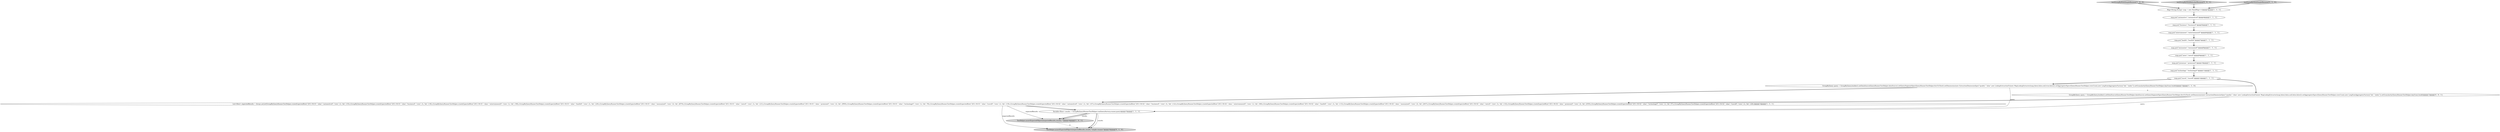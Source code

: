 digraph {
12 [style = filled, label = "TestHelper.assertExpectedObjects(expectedResults,results,\"\")@@@16@@@['1', '0', '1']", fillcolor = lightgray, shape = ellipse image = "AAA0AAABBB1BBB"];
3 [style = filled, label = "testGroupByWithSimpleRename['1', '0', '0']", fillcolor = lightgray, shape = diamond image = "AAA0AAABBB1BBB"];
6 [style = filled, label = "map.put(\"automotive\",\"automotive0\")@@@4@@@['1', '1', '1']", fillcolor = white, shape = ellipse image = "AAA0AAABBB1BBB"];
7 [style = filled, label = "GroupByQuery query = GroupByQuery.builder().setDataSource(QueryRunnerTestHelper.dataSource).setQuerySegmentSpec(QueryRunnerTestHelper.firstToThird).setDimensions(new ExtractionDimensionSpec(\"quality\",\"alias\",new LookupExtractionFn(new MapLookupExtractor(map,false),false,null,true,false))).setAggregatorSpecs(QueryRunnerTestHelper.rowsCount,new LongSumAggregatorFactory(\"idx\",\"index\")).setGranularity(QueryRunnerTestHelper.dayGran).build()@@@13@@@['1', '1', '0']", fillcolor = white, shape = ellipse image = "AAA0AAABBB1BBB"];
10 [style = filled, label = "map.put(\"technology\",\"technology0\")@@@11@@@['1', '1', '1']", fillcolor = white, shape = ellipse image = "AAA0AAABBB1BBB"];
16 [style = filled, label = "TestHelper.assertExpectedObjects(expectedResults,results,\"simple-rename\")@@@16@@@['0', '1', '0']", fillcolor = lightgray, shape = ellipse image = "AAA1AAABBB2BBB"];
9 [style = filled, label = "map.put(\"mezzanine\",\"mezzanine0\")@@@8@@@['1', '1', '1']", fillcolor = white, shape = ellipse image = "AAA0AAABBB1BBB"];
2 [style = filled, label = "List<Row> expectedResults = Arrays.asList(GroupByQueryRunnerTestHelper.createExpectedRow(\"2011-04-01\",\"alias\",\"automotive0\",\"rows\",1L,\"idx\",135L),GroupByQueryRunnerTestHelper.createExpectedRow(\"2011-04-01\",\"alias\",\"business0\",\"rows\",1L,\"idx\",118L),GroupByQueryRunnerTestHelper.createExpectedRow(\"2011-04-01\",\"alias\",\"entertainment0\",\"rows\",1L,\"idx\",158L),GroupByQueryRunnerTestHelper.createExpectedRow(\"2011-04-01\",\"alias\",\"health0\",\"rows\",1L,\"idx\",120L),GroupByQueryRunnerTestHelper.createExpectedRow(\"2011-04-01\",\"alias\",\"mezzanine0\",\"rows\",3L,\"idx\",2870L),GroupByQueryRunnerTestHelper.createExpectedRow(\"2011-04-01\",\"alias\",\"news0\",\"rows\",1L,\"idx\",121L),GroupByQueryRunnerTestHelper.createExpectedRow(\"2011-04-01\",\"alias\",\"premium0\",\"rows\",3L,\"idx\",2900L),GroupByQueryRunnerTestHelper.createExpectedRow(\"2011-04-01\",\"alias\",\"technology0\",\"rows\",1L,\"idx\",78L),GroupByQueryRunnerTestHelper.createExpectedRow(\"2011-04-01\",\"alias\",\"travel0\",\"rows\",1L,\"idx\",119L),GroupByQueryRunnerTestHelper.createExpectedRow(\"2011-04-02\",\"alias\",\"automotive0\",\"rows\",1L,\"idx\",147L),GroupByQueryRunnerTestHelper.createExpectedRow(\"2011-04-02\",\"alias\",\"business0\",\"rows\",1L,\"idx\",112L),GroupByQueryRunnerTestHelper.createExpectedRow(\"2011-04-02\",\"alias\",\"entertainment0\",\"rows\",1L,\"idx\",166L),GroupByQueryRunnerTestHelper.createExpectedRow(\"2011-04-02\",\"alias\",\"health0\",\"rows\",1L,\"idx\",113L),GroupByQueryRunnerTestHelper.createExpectedRow(\"2011-04-02\",\"alias\",\"mezzanine0\",\"rows\",3L,\"idx\",2447L),GroupByQueryRunnerTestHelper.createExpectedRow(\"2011-04-02\",\"alias\",\"news0\",\"rows\",1L,\"idx\",114L),GroupByQueryRunnerTestHelper.createExpectedRow(\"2011-04-02\",\"alias\",\"premium0\",\"rows\",3L,\"idx\",2505L),GroupByQueryRunnerTestHelper.createExpectedRow(\"2011-04-02\",\"alias\",\"technology0\",\"rows\",1L,\"idx\",97L),GroupByQueryRunnerTestHelper.createExpectedRow(\"2011-04-02\",\"alias\",\"travel0\",\"rows\",1L,\"idx\",126L))@@@14@@@['1', '1', '1']", fillcolor = white, shape = ellipse image = "AAA0AAABBB1BBB"];
8 [style = filled, label = "Iterable<Row> results = GroupByQueryRunnerTestHelper.runQuery(factory,runner,query)@@@15@@@['1', '1', '1']", fillcolor = white, shape = ellipse image = "AAA0AAABBB1BBB"];
18 [style = filled, label = "GroupByQuery query = GroupByQuery.builder().setDataSource(QueryRunnerTestHelper.dataSource).setQuerySegmentSpec(QueryRunnerTestHelper.firstToThird).setDimensions(new ExtractionDimensionSpec(\"quality\",\"alias\",new LookupExtractionFn(new MapLookupExtractor(map,false),false,null,false,false))).setAggregatorSpecs(QueryRunnerTestHelper.rowsCount,new LongSumAggregatorFactory(\"idx\",\"index\")).setGranularity(QueryRunnerTestHelper.dayGran).build()@@@13@@@['0', '0', '1']", fillcolor = white, shape = ellipse image = "AAA0AAABBB3BBB"];
11 [style = filled, label = "Map<String,String> map = new HashMap<>()@@@3@@@['1', '1', '1']", fillcolor = white, shape = ellipse image = "AAA0AAABBB1BBB"];
17 [style = filled, label = "testGroupByWithRebucketRename['0', '0', '1']", fillcolor = lightgray, shape = diamond image = "AAA0AAABBB3BBB"];
13 [style = filled, label = "map.put(\"business\",\"business0\")@@@5@@@['1', '1', '1']", fillcolor = white, shape = ellipse image = "AAA0AAABBB1BBB"];
1 [style = filled, label = "map.put(\"entertainment\",\"entertainment0\")@@@6@@@['1', '1', '1']", fillcolor = white, shape = ellipse image = "AAA0AAABBB1BBB"];
0 [style = filled, label = "map.put(\"travel\",\"travel0\")@@@12@@@['1', '1', '1']", fillcolor = white, shape = ellipse image = "AAA0AAABBB1BBB"];
5 [style = filled, label = "map.put(\"news\",\"news0\")@@@9@@@['1', '1', '1']", fillcolor = white, shape = ellipse image = "AAA0AAABBB1BBB"];
15 [style = filled, label = "testGroupByWithSimpleRename['0', '1', '0']", fillcolor = lightgray, shape = diamond image = "AAA0AAABBB2BBB"];
4 [style = filled, label = "map.put(\"health\",\"health0\")@@@7@@@['1', '1', '1']", fillcolor = white, shape = ellipse image = "AAA0AAABBB1BBB"];
14 [style = filled, label = "map.put(\"premium\",\"premium0\")@@@10@@@['1', '1', '1']", fillcolor = white, shape = ellipse image = "AAA0AAABBB1BBB"];
8->16 [style = bold, label=""];
5->14 [style = bold, label=""];
12->16 [style = dashed, label="0"];
8->16 [style = solid, label="results"];
3->11 [style = bold, label=""];
8->12 [style = bold, label=""];
18->2 [style = bold, label=""];
0->7 [style = bold, label=""];
6->13 [style = bold, label=""];
11->6 [style = bold, label=""];
7->8 [style = solid, label="query"];
2->8 [style = bold, label=""];
8->12 [style = solid, label="results"];
2->12 [style = solid, label="expectedResults"];
15->11 [style = bold, label=""];
2->16 [style = solid, label="expectedResults"];
18->8 [style = solid, label="query"];
4->9 [style = bold, label=""];
17->11 [style = bold, label=""];
1->4 [style = bold, label=""];
13->1 [style = bold, label=""];
14->10 [style = bold, label=""];
9->5 [style = bold, label=""];
0->18 [style = bold, label=""];
10->0 [style = bold, label=""];
7->18 [style = dashed, label="0"];
7->2 [style = bold, label=""];
}
